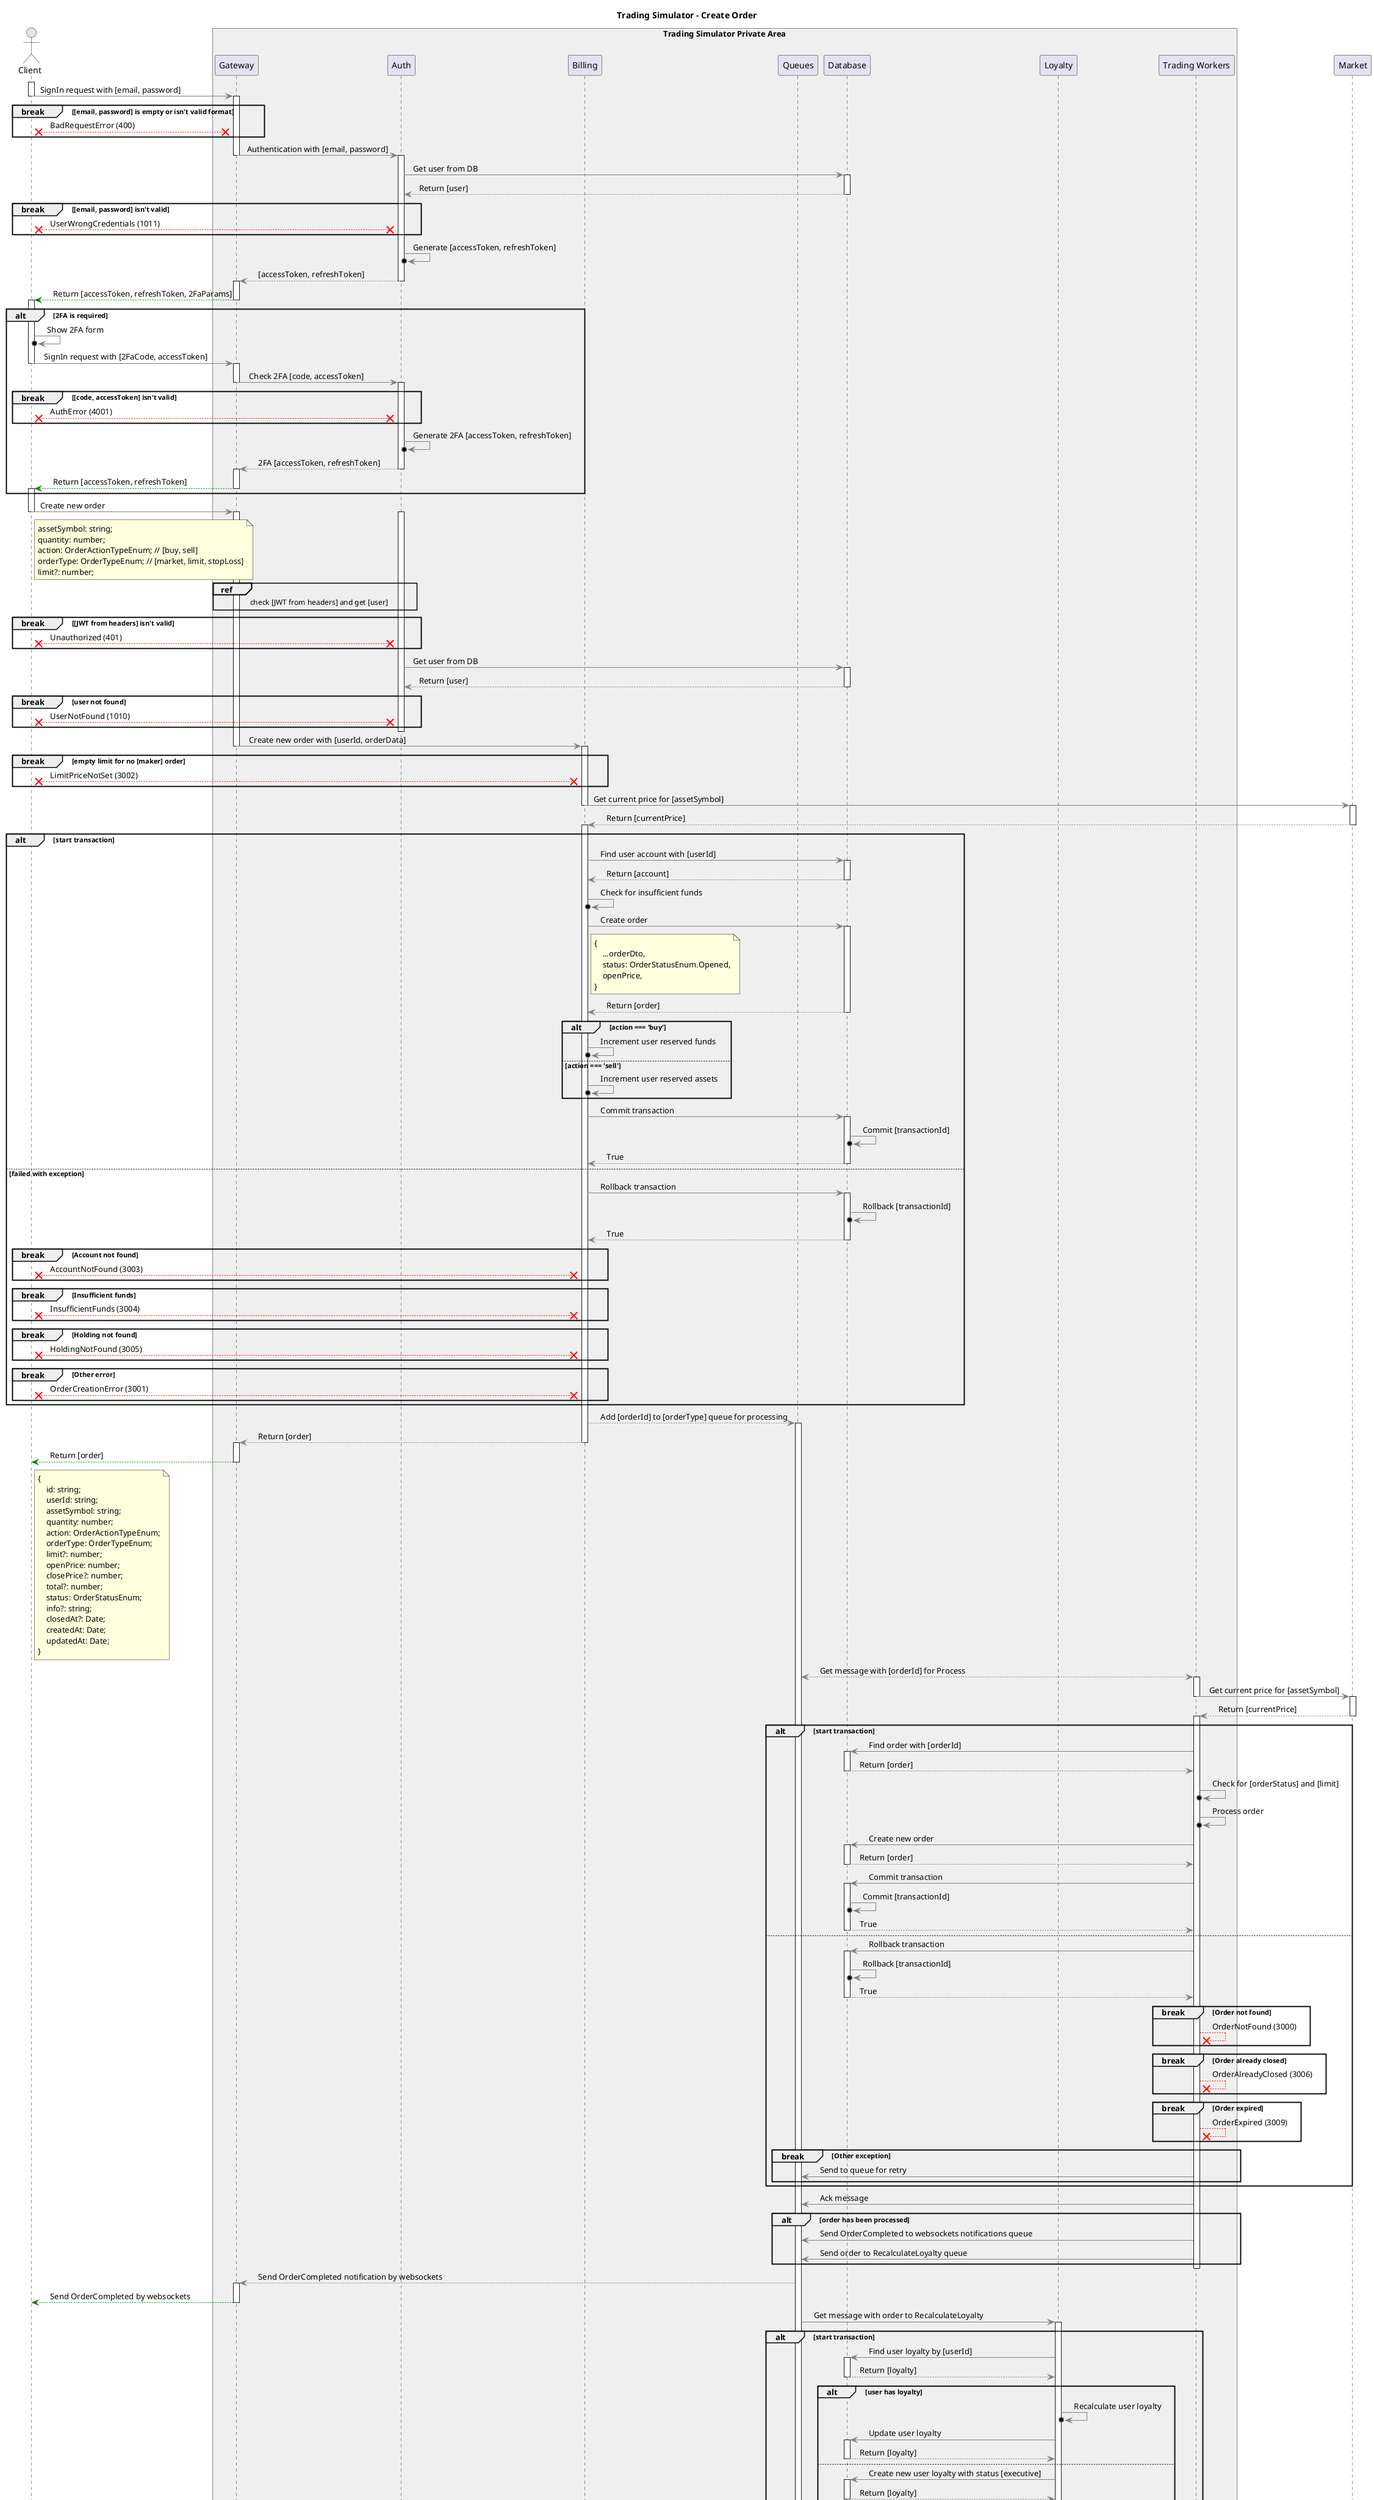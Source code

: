 @startuml
    title Trading Simulator - Create Order
    actor Client
    box "Trading Simulator Private Area" #efefef
        participant Gateway
        participant Auth
        participant Billing
        participant Queues
        participant Database
        participant Loyalty
        participant "Trading Workers" as Workers
    end box
    participant Market

    activate Client
        Client -[#gray]> Gateway : <plain>  SignIn request with [email, password]
    deactivate Client

    activate Gateway
        break [email, password] is empty or isn't valid format
            Gateway x-[#red]-x Client : <plain>    BadRequestError (400)
        end
        Gateway -[#gray]> Auth : <plain>   Authentication with [email, password]
    deactivate Gateway

    activate Auth
         Auth -[#gray]> Database : <plain>  Get user from DB
         activate Database
             Database -[#gray]-> Auth : <plain>  Return [user]
         deactivate Database
         break [email, password] isn't valid
             Auth x-[#red]-x Client : <plain>    UserWrongCredentials (1011)
         end
         Auth -[#gray]>o Auth : <plain>  Generate [accessToken, refreshToken]
         Auth -[#gray]-> Gateway : <plain>    [accessToken, refreshToken]
    deactivate Auth

    activate Gateway
        Gateway -[#green]-> Client : <plain>    Return [accessToken, refreshToken, 2FaParams]
    deactivate Gateway

    alt 2FA is required
        activate Client
            Client -[#gray]>o Client : <plain>    Show 2FA form
            Client -[#gray]> Gateway : <plain>    SignIn request with [2FaCode, accessToken]
        deactivate Client
        activate Gateway
            Gateway -[#gray]> Auth : <plain>    Check 2FA [code, accessToken]
        deactivate Gateway
        activate Auth
            break [code, accessToken] isn't valid
                Auth x-[#red]-x Client : <plain>    AuthError (4001)
            end
            Auth -[#gray]>o Auth : <plain>  Generate 2FA [accessToken, refreshToken]
            Auth -[#gray]-> Gateway : <plain>    2FA [accessToken, refreshToken]
        deactivate Auth
        activate Gateway
            Gateway -[#green]-> Client : <plain>    Return [accessToken, refreshToken]
        deactivate Gateway
        activate Client
    end

    Client -[#gray]> Gateway : <plain>  Create new order
    note right of Client
        assetSymbol: string;
        quantity: number;
        action: OrderActionTypeEnum; // [buy, sell]
        orderType: OrderTypeEnum; // [market, limit, stopLoss]
        limit?: number;
    end note
    deactivate Client

    activate Gateway
         ref over Gateway, Auth: <plain>    check [JWT from headers] and get [user]
         activate Auth
             break [JWT from headers] isn't valid
                 Auth x-[#red]-x Client : <plain>    Unauthorized (401)
             end
             Auth -[#gray]> Database : <plain>  Get user from DB
             activate Database
                 Database -[#gray]-> Auth : <plain>  Return [user]
             deactivate Database
             break user not found
                 Auth x-[#red]-x Client : <plain>    UserNotFound (1010)
             end
         deactivate Auth
         Gateway -[#gray]> Billing : <plain>    Create new order with [userId, orderData]
    deactivate Gateway

    activate Billing
        break empty limit for no [maker] order
            Billing x-[#red]-x Client : <plain>    LimitPriceNotSet (3002)
        end
        Billing -[#gray]> Market : <plain>  Get current price for [assetSymbol]
    deactivate Billing
    activate Market
        Market -[#gray]-> Billing : <plain>    Return [currentPrice]
    deactivate Market
    activate Billing
        alt start transaction
            Billing -[#gray]> Database : <plain>    Find user account with [userId]
            activate Database
                Database -[#gray]-> Billing : <plain>    Return [account]
            deactivate Database
            Billing -[#gray]>o Billing : <plain>    Check for insufficient funds
            Billing -[#gray]> Database : <plain>    Create order
            note right of Billing
                {
                    ...orderDto,
                    status: OrderStatusEnum.Opened,
                    openPrice,
                }
            end note
            activate Database
                Database -[#gray]-> Billing : <plain>    Return [order]
            deactivate Database
            alt action === 'buy'
                Billing -[#gray]>o Billing : <plain>    Increment user reserved funds
            else action === 'sell'
                Billing -[#gray]>o Billing : <plain>    Increment user reserved assets
            end
            Billing -[#gray]> Database : <plain>    Commit transaction
            activate Database
                Database -[#gray]>o Database : <plain>    Commit [transactionId]
                Database -[#gray]-> Billing : <plain>    True
            deactivate Database
        else failed with exception
            Billing -[#gray]> Database : <plain>    Rollback transaction
            activate Database
                Database -[#gray]>o Database : <plain>    Rollback [transactionId]
                Database -[#gray]-> Billing : <plain>    True
            deactivate Database
            break Account not found
                Billing x-[#red]-x Client : <plain>    AccountNotFound (3003)
            end
            break Insufficient funds
                Billing x-[#red]-x Client : <plain>    InsufficientFunds (3004)
            end
            break Holding not found
                Billing x-[#red]-x Client : <plain>    HoldingNotFound (3005)
            end
            break Other error
                Billing x-[#red]-x Client : <plain>    OrderCreationError (3001)
            end
        end
        Billing -[#gray]-> Queues : <plain>    Add [orderId] to [orderType] queue for processing
        activate Queues
        Billing -[#gray]-> Gateway : <plain>    Return [order]
    deactivate Billing
    activate Gateway
        Gateway -[#green]-> Client : <plain>    Return [order]
        note right of Client
            {
                id: string;
                userId: string;
                assetSymbol: string;
                quantity: number;
                action: OrderActionTypeEnum;
                orderType: OrderTypeEnum;
                limit?: number;
                openPrice: number;
                closePrice?: number;
                total?: number;
                status: OrderStatusEnum;
                info?: string;
                closedAt?: Date;
                createdAt: Date;
                updatedAt: Date;
            }
        end note
    deactivate Gateway
    Queues <-[#gray]-> Workers : <plain>    Get message with [orderId] for Process
    activate Workers
        Workers -[#gray]> Market : <plain>    Get current price for [assetSymbol]
    deactivate Workers
    activate Market
        Market -[#gray]-> Workers : <plain>    Return [currentPrice]
    deactivate Market
    activate Workers
        alt start transaction
            Workers -[#gray]> Database : <plain>    Find order with [orderId]
            activate Database
                Database -[#gray]-> Workers : <plain>    Return [order]
            deactivate Database
            Workers -[#gray]>o Workers : <plain>    Check for [orderStatus] and [limit]
            Workers -[#gray]>o Workers : <plain>    Process order
            Workers -[#gray]> Database : <plain>    Create new order
            activate Database
                Database -[#gray]-> Workers : <plain>    Return [order]
            deactivate Database
            Workers -[#gray]> Database : <plain>    Commit transaction
            activate Database
                Database -[#gray]>o Database : <plain>    Commit [transactionId]
                Database -[#gray]-> Workers : <plain>    True
            deactivate Database
        else
            Workers -[#gray]> Database : <plain>    Rollback transaction
            activate Database
                Database -[#gray]>o Database : <plain>    Rollback [transactionId]
                Database -[#gray]-> Workers : <plain>    True
            deactivate Database
            break Order not found
                Workers -[#red]-x Workers : <plain>    OrderNotFound (3000)
            end
            break Order already closed
                Workers -[#red]-x Workers : <plain>    OrderAlreadyClosed (3006)
            end
            break Order expired
                Workers -[#red]-x Workers : <plain>    OrderExpired (3009)
            end
            break Other exception
                Workers -[#gray]> Queues : <plain>    Send to queue for retry
            end
        end
        Workers -[#gray]> Queues : <plain>    Ack message
        alt order has been processed
            Workers -[#gray]> Queues : <plain>    Send OrderCompleted to websockets notifications queue
            Workers -[#gray]> Queues : <plain>    Send order to RecalculateLoyalty queue
        end
    deactivate Workers
    Queues -[#gray]-> Gateway : <plain>    Send OrderCompleted notification by websockets
    activate Gateway
        Gateway -[#green]-> Client : <plain>    Send OrderCompleted by websockets
    deactivate Gateway

    Queues -[#gray]> Loyalty : <plain>    Get message with order to RecalculateLoyalty
    activate Loyalty
        alt start transaction
            Loyalty -[#gray]> Database : <plain>    Find user loyalty by [userId]
            activate Database
                Database -[#gray]-> Loyalty : <plain>    Return [loyalty]
            deactivate Database
            alt user has loyalty
                Loyalty -[#gray]>o Loyalty : <plain>    Recalculate user loyalty
                Loyalty -[#gray]> Database : <plain>    Update user loyalty
                activate Database
                    Database -[#gray]-> Loyalty : <plain>    Return [loyalty]
                deactivate Database
            else
                Loyalty -[#gray]> Database : <plain>    Create new user loyalty with status [executive]
                activate Database
                    Database -[#gray]-> Loyalty : <plain>    Return [loyalty]
                deactivate Database
            end
            Loyalty -[#gray]> Database : <plain>    Commit transaction
            activate Database
                Database -[#gray]>o Database : <plain>    Commit [transactionId]
                Database -[#gray]-> Loyalty : <plain>    True
            deactivate Database
        else
            Loyalty -[#gray]> Database : <plain>    Rollback transaction
            activate Database
                Database -[#gray]>o Database : <plain>    Rollback [transactionId]
                Database -[#gray]-> Loyalty : <plain>    True
            deactivate Database
            break Trading time not enough
                Loyalty -[#red]-x Loyalty : <plain>    TradeTimeNotEnough (7009)
            end
            break Trading time not enough
                Loyalty -[#red]-x Loyalty : <plain>    PricePointsNotEnough (7010)
            end
            break Other exception
                Loyalty -[#gray]> Queues : <plain>    Send to queue for retry
            end
        end
        Loyalty -[#gray]> Queues : <plain>    Ack message
        alt loyalty has been processed
            Loyalty -[#gray]> Queues : <plain>    Send UpdatedLoyaltyStatus to websockets notifications queue
        end
    deactivate Loyalty
    Queues -[#gray]-> Gateway : <plain>    Send UpdatedLoyaltyStatus notification by websockets
    activate Gateway
        Gateway -[#green]-> Client : <plain>    Send UpdatedLoyaltyStatus by websockets
    deactivate Gateway
@enduml
